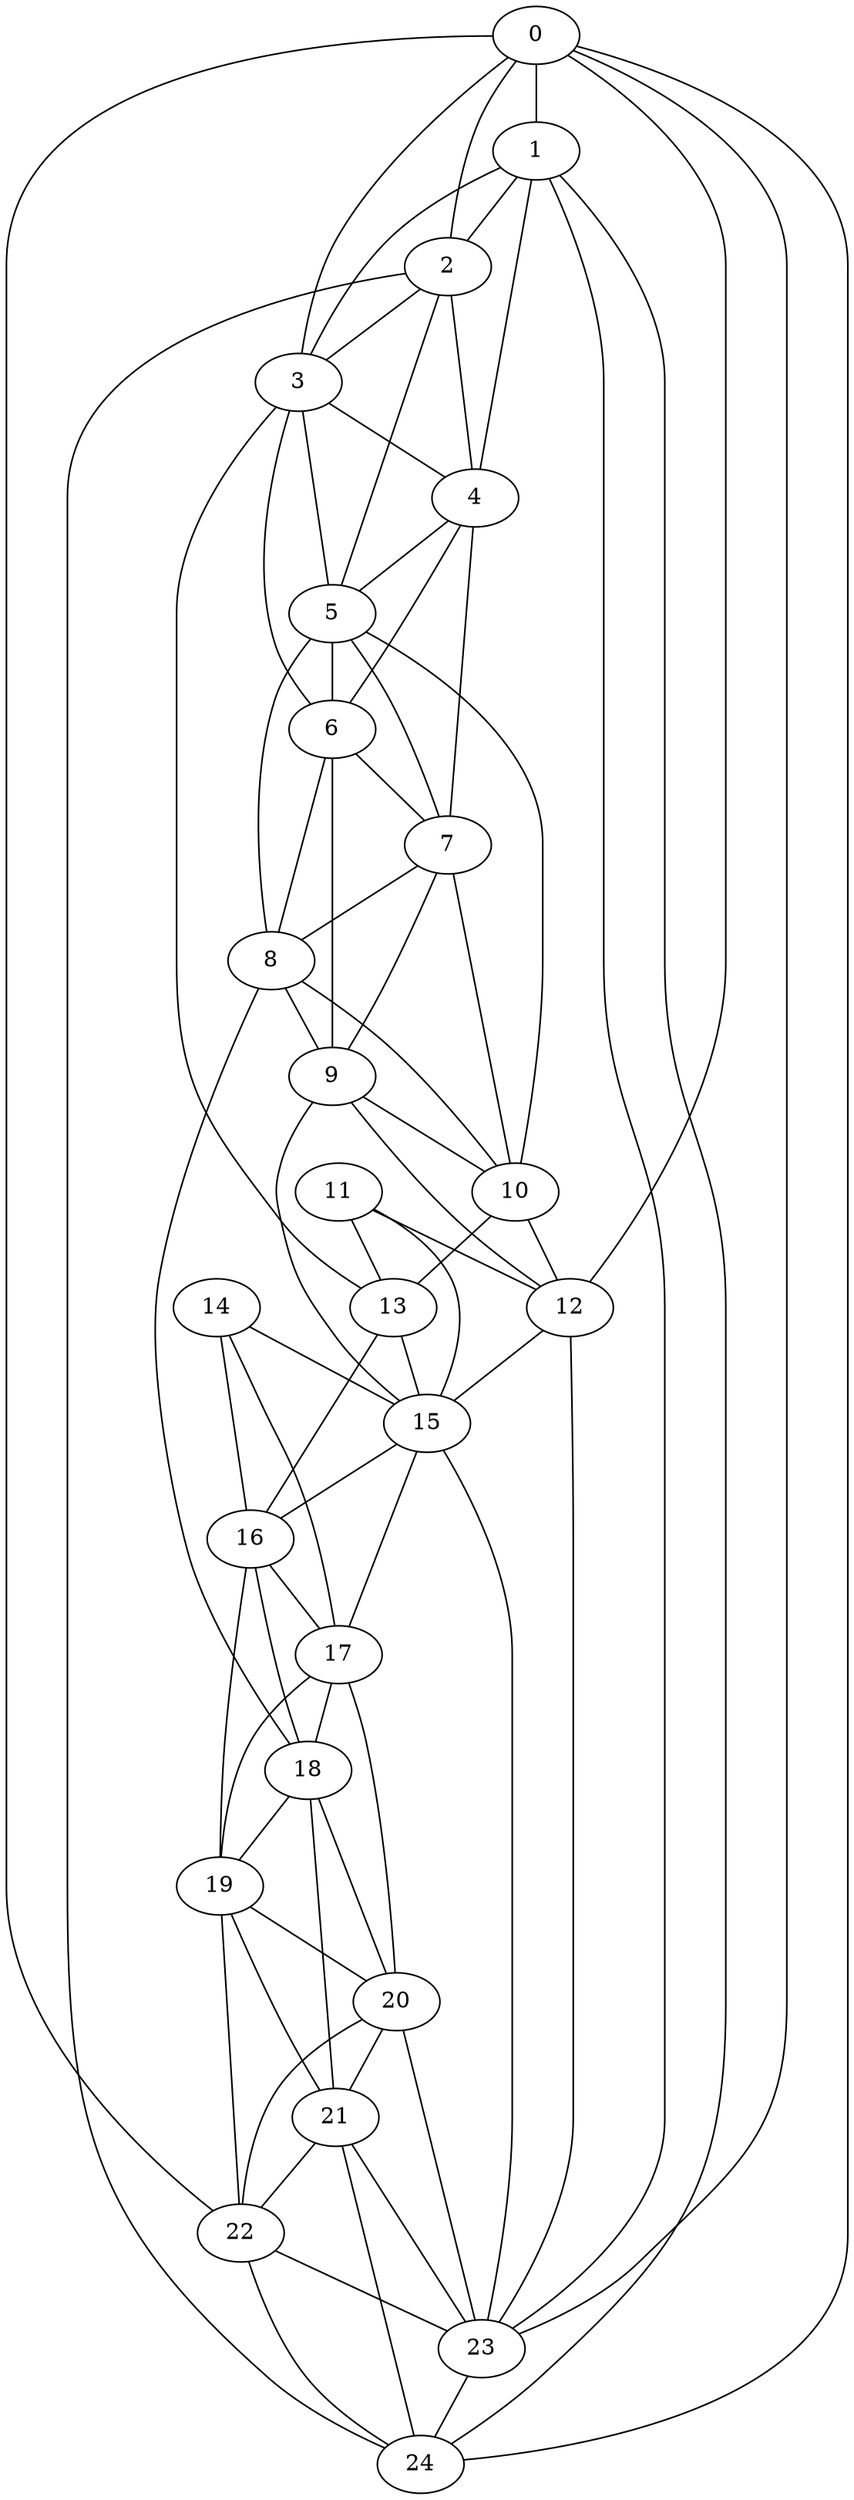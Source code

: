 strict graph "watts_strogatz_graph(25,6,0.1)" {
0;
1;
2;
3;
4;
5;
6;
7;
8;
9;
10;
11;
12;
13;
14;
15;
16;
17;
18;
19;
20;
21;
22;
23;
24;
0 -- 1  [is_available=True, prob="0.865357668947"];
0 -- 2  [is_available=True, prob="0.232064834279"];
0 -- 3  [is_available=True, prob="1.0"];
0 -- 12  [is_available=True, prob="0.807877455857"];
0 -- 22  [is_available=True, prob="0.329714277265"];
0 -- 23  [is_available=True, prob="0.0445560934363"];
0 -- 24  [is_available=True, prob="0.762625502479"];
1 -- 2  [is_available=True, prob="0.165493656041"];
1 -- 3  [is_available=True, prob="0.548737848956"];
1 -- 4  [is_available=True, prob="0.45379602504"];
1 -- 23  [is_available=True, prob="0.66210618162"];
1 -- 24  [is_available=True, prob="0.143620727033"];
2 -- 3  [is_available=True, prob="0.877213542374"];
2 -- 4  [is_available=True, prob="1.0"];
2 -- 5  [is_available=True, prob="0.296576217551"];
2 -- 24  [is_available=True, prob="1.0"];
3 -- 4  [is_available=True, prob="0.750039673611"];
3 -- 5  [is_available=True, prob="0.816504298176"];
3 -- 6  [is_available=True, prob="0.439284796692"];
3 -- 13  [is_available=True, prob="0.869531291022"];
4 -- 5  [is_available=True, prob="0.0430731200557"];
4 -- 6  [is_available=True, prob="0.9379223201"];
4 -- 7  [is_available=True, prob="1.0"];
5 -- 6  [is_available=True, prob="0.636460114083"];
5 -- 7  [is_available=True, prob="0.272878864216"];
5 -- 8  [is_available=True, prob="0.140310889809"];
5 -- 10  [is_available=True, prob="1.0"];
6 -- 7  [is_available=True, prob="0.858711207874"];
6 -- 8  [is_available=True, prob="1.0"];
6 -- 9  [is_available=True, prob="0.482215585809"];
7 -- 8  [is_available=True, prob="0.499162930305"];
7 -- 9  [is_available=True, prob="0.0638209796633"];
7 -- 10  [is_available=True, prob="1.0"];
8 -- 9  [is_available=True, prob="0.525201479593"];
8 -- 10  [is_available=True, prob="1.0"];
8 -- 18  [is_available=True, prob="0.0375327333159"];
9 -- 10  [is_available=True, prob="1.0"];
9 -- 12  [is_available=True, prob="0.921649472907"];
9 -- 15  [is_available=True, prob="1.0"];
10 -- 12  [is_available=True, prob="0.63817072529"];
10 -- 13  [is_available=True, prob="0.0517645391481"];
11 -- 12  [is_available=True, prob="1.0"];
11 -- 13  [is_available=True, prob="0.143039218713"];
11 -- 15  [is_available=True, prob="0.814541893271"];
12 -- 15  [is_available=True, prob="0.1770438877"];
12 -- 23  [is_available=True, prob="1.0"];
13 -- 15  [is_available=True, prob="1.0"];
13 -- 16  [is_available=True, prob="0.0432939354967"];
14 -- 15  [is_available=True, prob="1.0"];
14 -- 16  [is_available=True, prob="1.0"];
14 -- 17  [is_available=True, prob="0.709108787008"];
15 -- 16  [is_available=True, prob="1.0"];
15 -- 17  [is_available=True, prob="0.199928629229"];
15 -- 23  [is_available=True, prob="0.692321344146"];
16 -- 17  [is_available=True, prob="0.113473225417"];
16 -- 18  [is_available=True, prob="0.584666266192"];
16 -- 19  [is_available=True, prob="1.0"];
17 -- 18  [is_available=True, prob="0.469290680789"];
17 -- 19  [is_available=True, prob="0.63208099713"];
17 -- 20  [is_available=True, prob="1.0"];
18 -- 19  [is_available=True, prob="0.213526042394"];
18 -- 20  [is_available=True, prob="0.342346221834"];
18 -- 21  [is_available=True, prob="0.942128700739"];
19 -- 20  [is_available=True, prob="0.555790396983"];
19 -- 21  [is_available=True, prob="0.394707151439"];
19 -- 22  [is_available=True, prob="1.0"];
20 -- 21  [is_available=True, prob="1.0"];
20 -- 22  [is_available=True, prob="0.924329823538"];
20 -- 23  [is_available=True, prob="0.174429959781"];
21 -- 22  [is_available=True, prob="0.216499209098"];
21 -- 23  [is_available=True, prob="0.0743444270393"];
21 -- 24  [is_available=True, prob="0.941250585661"];
22 -- 23  [is_available=True, prob="0.29085987544"];
22 -- 24  [is_available=True, prob="0.731837530048"];
23 -- 24  [is_available=True, prob="1.0"];
}
